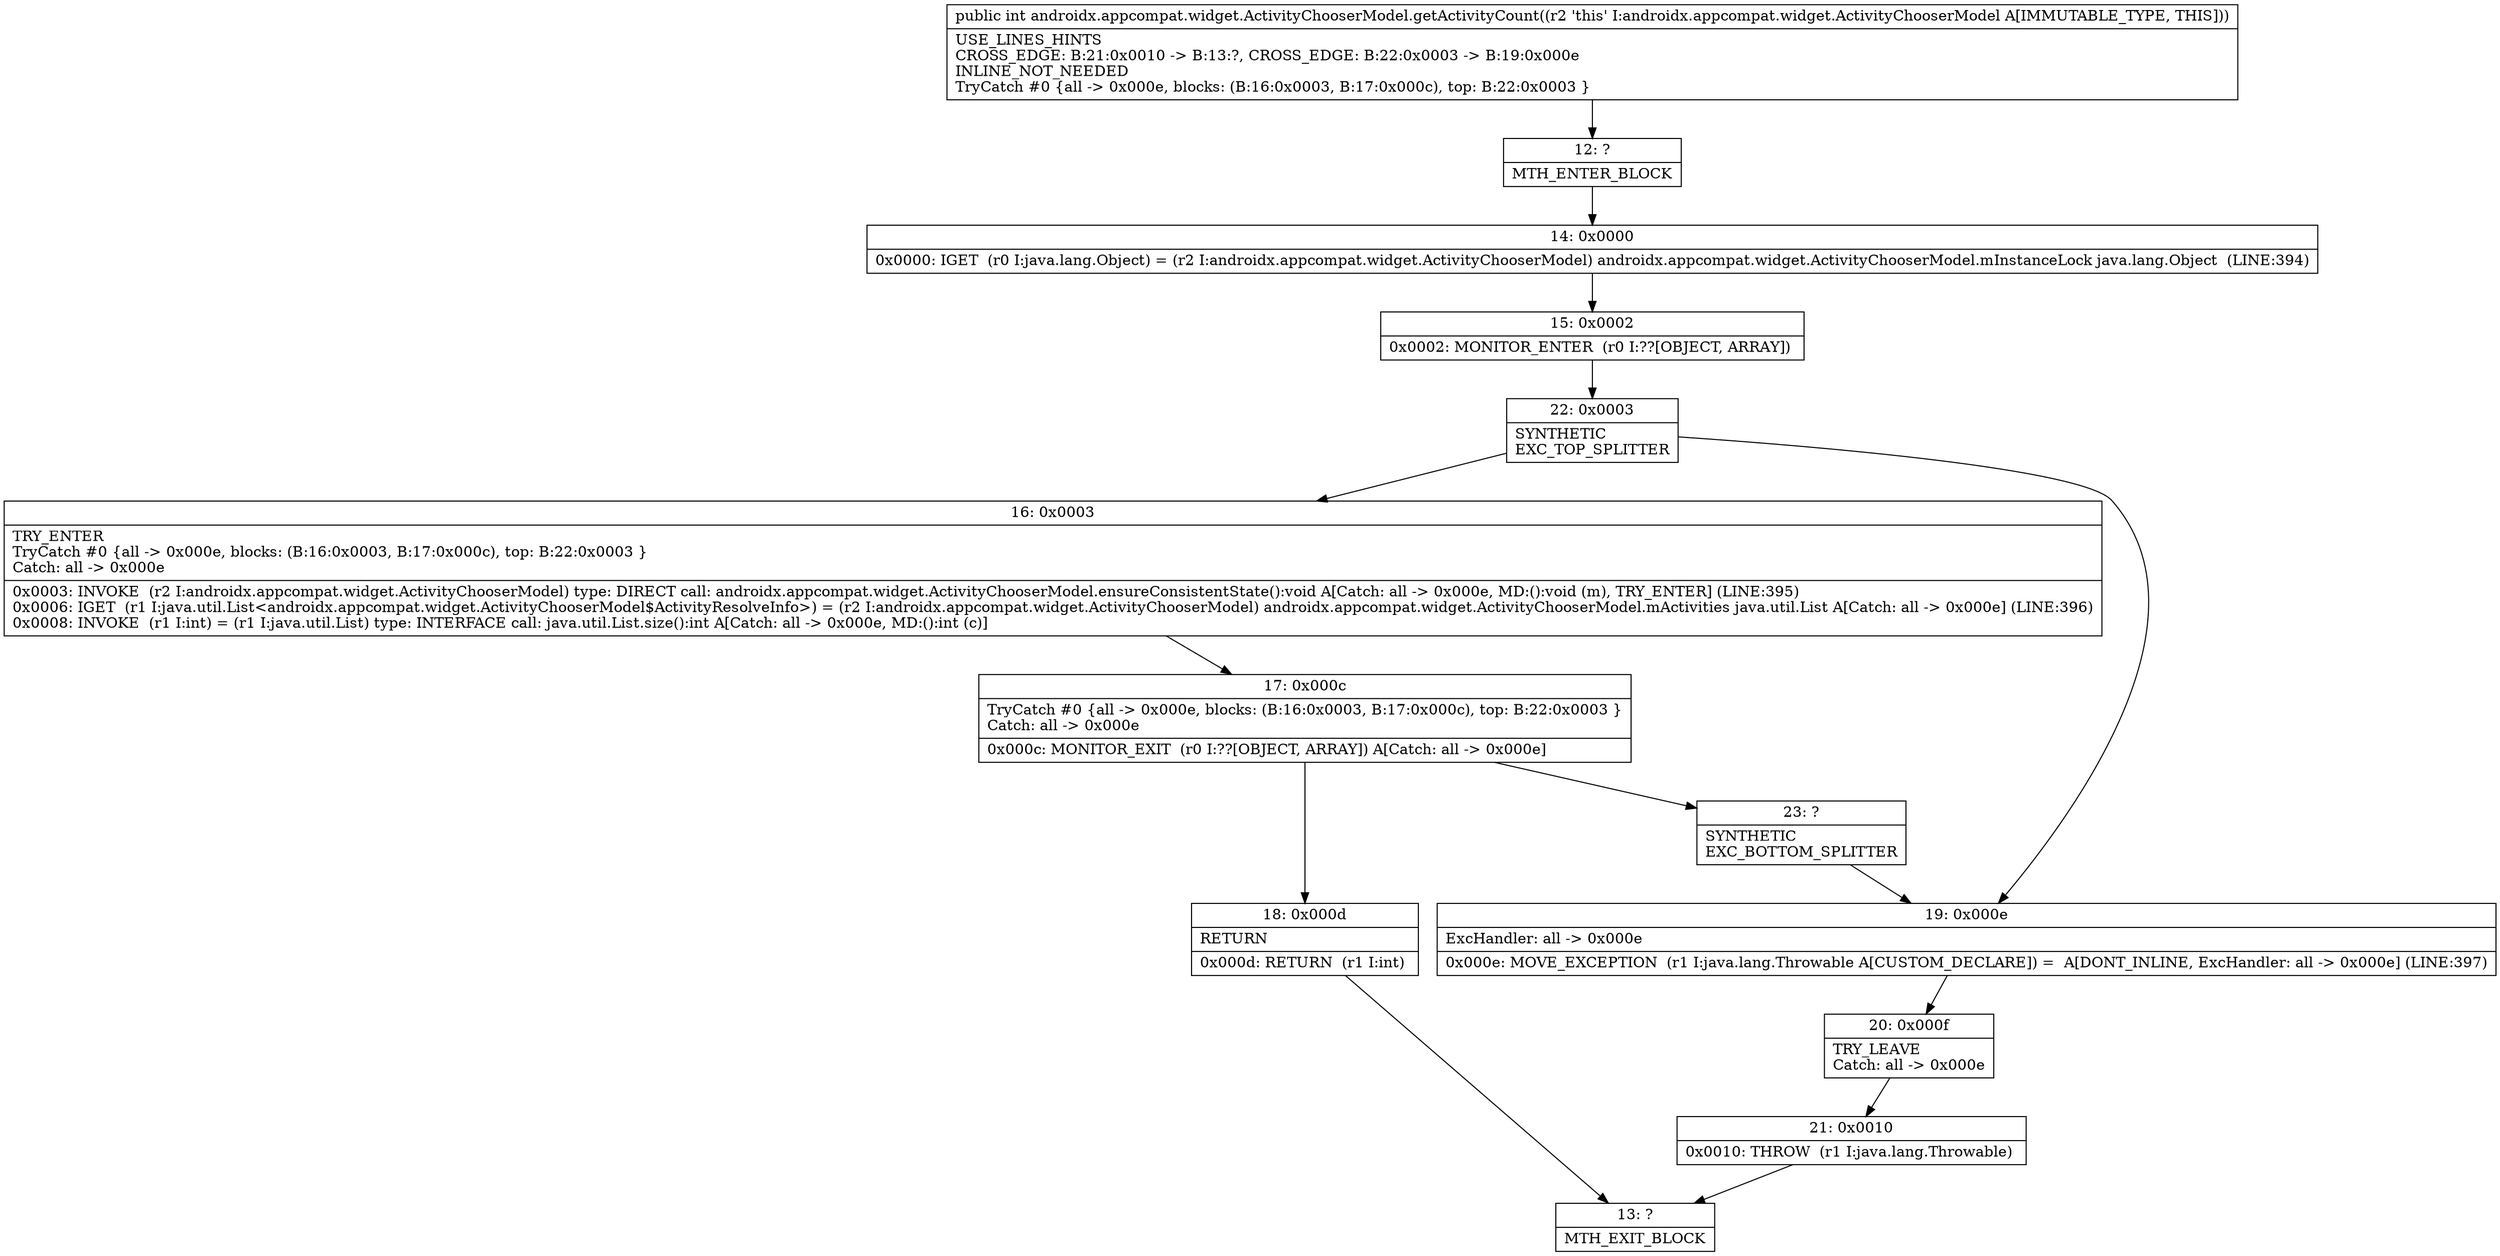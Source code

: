 digraph "CFG forandroidx.appcompat.widget.ActivityChooserModel.getActivityCount()I" {
Node_12 [shape=record,label="{12\:\ ?|MTH_ENTER_BLOCK\l}"];
Node_14 [shape=record,label="{14\:\ 0x0000|0x0000: IGET  (r0 I:java.lang.Object) = (r2 I:androidx.appcompat.widget.ActivityChooserModel) androidx.appcompat.widget.ActivityChooserModel.mInstanceLock java.lang.Object  (LINE:394)\l}"];
Node_15 [shape=record,label="{15\:\ 0x0002|0x0002: MONITOR_ENTER  (r0 I:??[OBJECT, ARRAY]) \l}"];
Node_22 [shape=record,label="{22\:\ 0x0003|SYNTHETIC\lEXC_TOP_SPLITTER\l}"];
Node_16 [shape=record,label="{16\:\ 0x0003|TRY_ENTER\lTryCatch #0 \{all \-\> 0x000e, blocks: (B:16:0x0003, B:17:0x000c), top: B:22:0x0003 \}\lCatch: all \-\> 0x000e\l|0x0003: INVOKE  (r2 I:androidx.appcompat.widget.ActivityChooserModel) type: DIRECT call: androidx.appcompat.widget.ActivityChooserModel.ensureConsistentState():void A[Catch: all \-\> 0x000e, MD:():void (m), TRY_ENTER] (LINE:395)\l0x0006: IGET  (r1 I:java.util.List\<androidx.appcompat.widget.ActivityChooserModel$ActivityResolveInfo\>) = (r2 I:androidx.appcompat.widget.ActivityChooserModel) androidx.appcompat.widget.ActivityChooserModel.mActivities java.util.List A[Catch: all \-\> 0x000e] (LINE:396)\l0x0008: INVOKE  (r1 I:int) = (r1 I:java.util.List) type: INTERFACE call: java.util.List.size():int A[Catch: all \-\> 0x000e, MD:():int (c)]\l}"];
Node_17 [shape=record,label="{17\:\ 0x000c|TryCatch #0 \{all \-\> 0x000e, blocks: (B:16:0x0003, B:17:0x000c), top: B:22:0x0003 \}\lCatch: all \-\> 0x000e\l|0x000c: MONITOR_EXIT  (r0 I:??[OBJECT, ARRAY]) A[Catch: all \-\> 0x000e]\l}"];
Node_18 [shape=record,label="{18\:\ 0x000d|RETURN\l|0x000d: RETURN  (r1 I:int) \l}"];
Node_13 [shape=record,label="{13\:\ ?|MTH_EXIT_BLOCK\l}"];
Node_23 [shape=record,label="{23\:\ ?|SYNTHETIC\lEXC_BOTTOM_SPLITTER\l}"];
Node_19 [shape=record,label="{19\:\ 0x000e|ExcHandler: all \-\> 0x000e\l|0x000e: MOVE_EXCEPTION  (r1 I:java.lang.Throwable A[CUSTOM_DECLARE]) =  A[DONT_INLINE, ExcHandler: all \-\> 0x000e] (LINE:397)\l}"];
Node_20 [shape=record,label="{20\:\ 0x000f|TRY_LEAVE\lCatch: all \-\> 0x000e\l}"];
Node_21 [shape=record,label="{21\:\ 0x0010|0x0010: THROW  (r1 I:java.lang.Throwable) \l}"];
MethodNode[shape=record,label="{public int androidx.appcompat.widget.ActivityChooserModel.getActivityCount((r2 'this' I:androidx.appcompat.widget.ActivityChooserModel A[IMMUTABLE_TYPE, THIS]))  | USE_LINES_HINTS\lCROSS_EDGE: B:21:0x0010 \-\> B:13:?, CROSS_EDGE: B:22:0x0003 \-\> B:19:0x000e\lINLINE_NOT_NEEDED\lTryCatch #0 \{all \-\> 0x000e, blocks: (B:16:0x0003, B:17:0x000c), top: B:22:0x0003 \}\l}"];
MethodNode -> Node_12;Node_12 -> Node_14;
Node_14 -> Node_15;
Node_15 -> Node_22;
Node_22 -> Node_16;
Node_22 -> Node_19;
Node_16 -> Node_17;
Node_17 -> Node_18;
Node_17 -> Node_23;
Node_18 -> Node_13;
Node_23 -> Node_19;
Node_19 -> Node_20;
Node_20 -> Node_21;
Node_21 -> Node_13;
}


